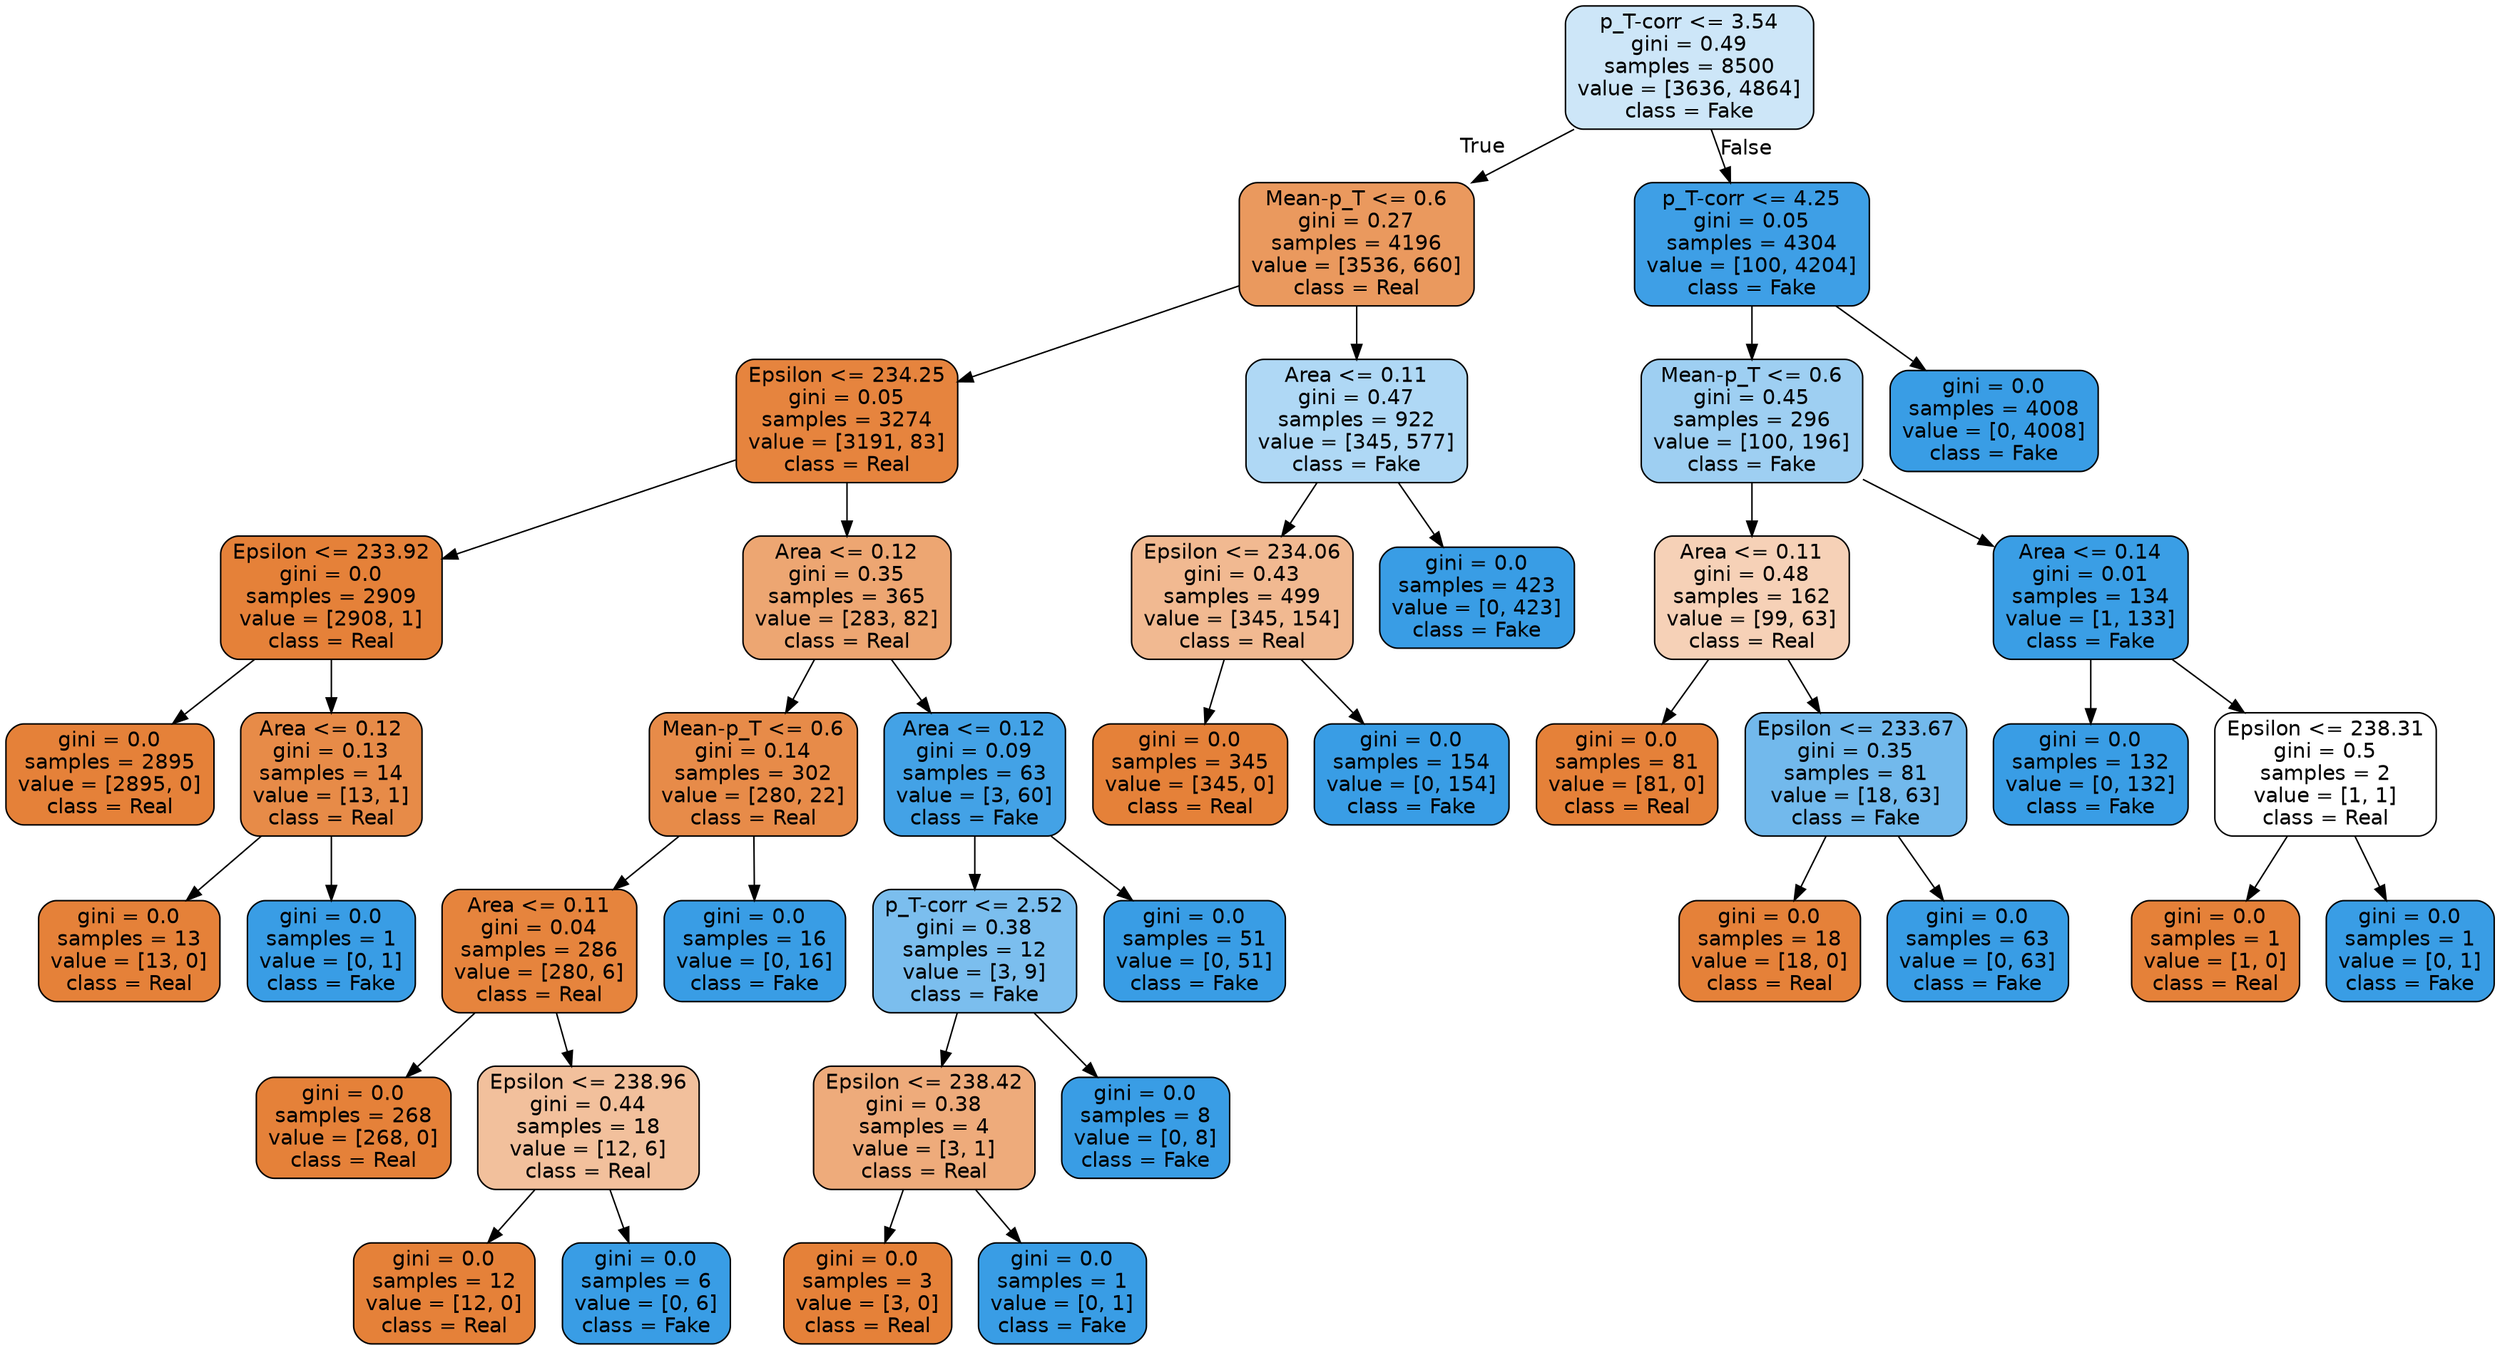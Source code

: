 digraph Tree {
node [shape=box, style="filled, rounded", color="black", fontname=helvetica] ;
edge [fontname=helvetica] ;
0 [label="p_T-corr <= 3.54\ngini = 0.49\nsamples = 8500\nvalue = [3636, 4864]\nclass = Fake", fillcolor="#cde6f8"] ;
1 [label="Mean-p_T <= 0.6\ngini = 0.27\nsamples = 4196\nvalue = [3536, 660]\nclass = Real", fillcolor="#ea995e"] ;
0 -> 1 [labeldistance=2.5, labelangle=45, headlabel="True"] ;
2 [label="Epsilon <= 234.25\ngini = 0.05\nsamples = 3274\nvalue = [3191, 83]\nclass = Real", fillcolor="#e6843e"] ;
1 -> 2 ;
3 [label="Epsilon <= 233.92\ngini = 0.0\nsamples = 2909\nvalue = [2908, 1]\nclass = Real", fillcolor="#e58139"] ;
2 -> 3 ;
4 [label="gini = 0.0\nsamples = 2895\nvalue = [2895, 0]\nclass = Real", fillcolor="#e58139"] ;
3 -> 4 ;
5 [label="Area <= 0.12\ngini = 0.13\nsamples = 14\nvalue = [13, 1]\nclass = Real", fillcolor="#e78b48"] ;
3 -> 5 ;
6 [label="gini = 0.0\nsamples = 13\nvalue = [13, 0]\nclass = Real", fillcolor="#e58139"] ;
5 -> 6 ;
7 [label="gini = 0.0\nsamples = 1\nvalue = [0, 1]\nclass = Fake", fillcolor="#399de5"] ;
5 -> 7 ;
8 [label="Area <= 0.12\ngini = 0.35\nsamples = 365\nvalue = [283, 82]\nclass = Real", fillcolor="#eda672"] ;
2 -> 8 ;
9 [label="Mean-p_T <= 0.6\ngini = 0.14\nsamples = 302\nvalue = [280, 22]\nclass = Real", fillcolor="#e78b49"] ;
8 -> 9 ;
10 [label="Area <= 0.11\ngini = 0.04\nsamples = 286\nvalue = [280, 6]\nclass = Real", fillcolor="#e6843d"] ;
9 -> 10 ;
11 [label="gini = 0.0\nsamples = 268\nvalue = [268, 0]\nclass = Real", fillcolor="#e58139"] ;
10 -> 11 ;
12 [label="Epsilon <= 238.96\ngini = 0.44\nsamples = 18\nvalue = [12, 6]\nclass = Real", fillcolor="#f2c09c"] ;
10 -> 12 ;
13 [label="gini = 0.0\nsamples = 12\nvalue = [12, 0]\nclass = Real", fillcolor="#e58139"] ;
12 -> 13 ;
14 [label="gini = 0.0\nsamples = 6\nvalue = [0, 6]\nclass = Fake", fillcolor="#399de5"] ;
12 -> 14 ;
15 [label="gini = 0.0\nsamples = 16\nvalue = [0, 16]\nclass = Fake", fillcolor="#399de5"] ;
9 -> 15 ;
16 [label="Area <= 0.12\ngini = 0.09\nsamples = 63\nvalue = [3, 60]\nclass = Fake", fillcolor="#43a2e6"] ;
8 -> 16 ;
17 [label="p_T-corr <= 2.52\ngini = 0.38\nsamples = 12\nvalue = [3, 9]\nclass = Fake", fillcolor="#7bbeee"] ;
16 -> 17 ;
18 [label="Epsilon <= 238.42\ngini = 0.38\nsamples = 4\nvalue = [3, 1]\nclass = Real", fillcolor="#eeab7b"] ;
17 -> 18 ;
19 [label="gini = 0.0\nsamples = 3\nvalue = [3, 0]\nclass = Real", fillcolor="#e58139"] ;
18 -> 19 ;
20 [label="gini = 0.0\nsamples = 1\nvalue = [0, 1]\nclass = Fake", fillcolor="#399de5"] ;
18 -> 20 ;
21 [label="gini = 0.0\nsamples = 8\nvalue = [0, 8]\nclass = Fake", fillcolor="#399de5"] ;
17 -> 21 ;
22 [label="gini = 0.0\nsamples = 51\nvalue = [0, 51]\nclass = Fake", fillcolor="#399de5"] ;
16 -> 22 ;
23 [label="Area <= 0.11\ngini = 0.47\nsamples = 922\nvalue = [345, 577]\nclass = Fake", fillcolor="#afd8f5"] ;
1 -> 23 ;
24 [label="Epsilon <= 234.06\ngini = 0.43\nsamples = 499\nvalue = [345, 154]\nclass = Real", fillcolor="#f1b991"] ;
23 -> 24 ;
25 [label="gini = 0.0\nsamples = 345\nvalue = [345, 0]\nclass = Real", fillcolor="#e58139"] ;
24 -> 25 ;
26 [label="gini = 0.0\nsamples = 154\nvalue = [0, 154]\nclass = Fake", fillcolor="#399de5"] ;
24 -> 26 ;
27 [label="gini = 0.0\nsamples = 423\nvalue = [0, 423]\nclass = Fake", fillcolor="#399de5"] ;
23 -> 27 ;
28 [label="p_T-corr <= 4.25\ngini = 0.05\nsamples = 4304\nvalue = [100, 4204]\nclass = Fake", fillcolor="#3e9fe6"] ;
0 -> 28 [labeldistance=2.5, labelangle=-45, headlabel="False"] ;
29 [label="Mean-p_T <= 0.6\ngini = 0.45\nsamples = 296\nvalue = [100, 196]\nclass = Fake", fillcolor="#9ecff2"] ;
28 -> 29 ;
30 [label="Area <= 0.11\ngini = 0.48\nsamples = 162\nvalue = [99, 63]\nclass = Real", fillcolor="#f6d1b7"] ;
29 -> 30 ;
31 [label="gini = 0.0\nsamples = 81\nvalue = [81, 0]\nclass = Real", fillcolor="#e58139"] ;
30 -> 31 ;
32 [label="Epsilon <= 233.67\ngini = 0.35\nsamples = 81\nvalue = [18, 63]\nclass = Fake", fillcolor="#72b9ec"] ;
30 -> 32 ;
33 [label="gini = 0.0\nsamples = 18\nvalue = [18, 0]\nclass = Real", fillcolor="#e58139"] ;
32 -> 33 ;
34 [label="gini = 0.0\nsamples = 63\nvalue = [0, 63]\nclass = Fake", fillcolor="#399de5"] ;
32 -> 34 ;
35 [label="Area <= 0.14\ngini = 0.01\nsamples = 134\nvalue = [1, 133]\nclass = Fake", fillcolor="#3a9ee5"] ;
29 -> 35 ;
36 [label="gini = 0.0\nsamples = 132\nvalue = [0, 132]\nclass = Fake", fillcolor="#399de5"] ;
35 -> 36 ;
37 [label="Epsilon <= 238.31\ngini = 0.5\nsamples = 2\nvalue = [1, 1]\nclass = Real", fillcolor="#ffffff"] ;
35 -> 37 ;
38 [label="gini = 0.0\nsamples = 1\nvalue = [1, 0]\nclass = Real", fillcolor="#e58139"] ;
37 -> 38 ;
39 [label="gini = 0.0\nsamples = 1\nvalue = [0, 1]\nclass = Fake", fillcolor="#399de5"] ;
37 -> 39 ;
40 [label="gini = 0.0\nsamples = 4008\nvalue = [0, 4008]\nclass = Fake", fillcolor="#399de5"] ;
28 -> 40 ;
}
